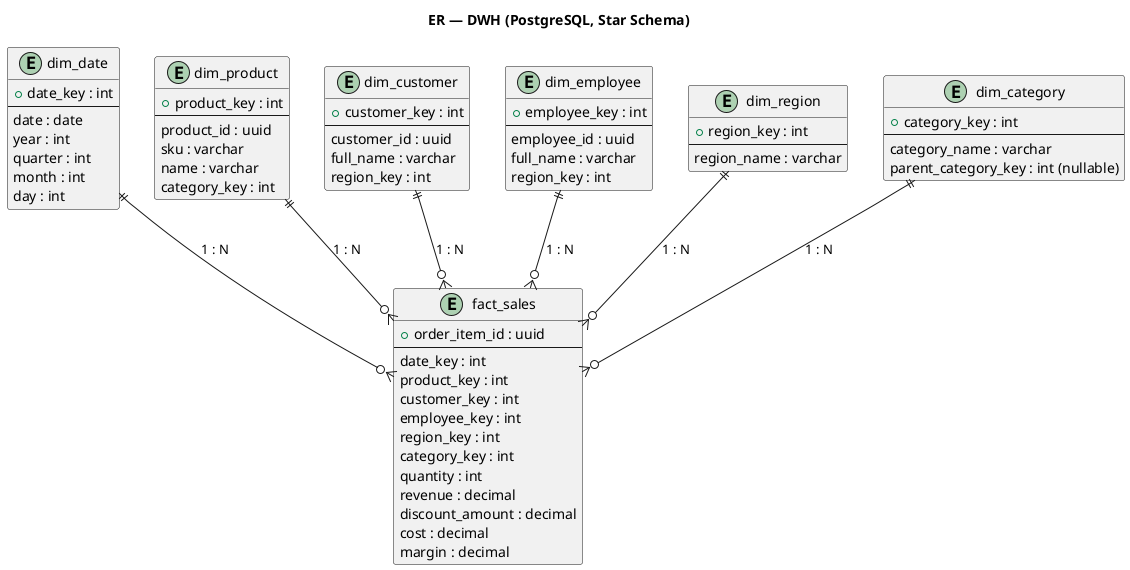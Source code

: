 @startuml DWH_ER
title ER — DWH (PostgreSQL, Star Schema)

entity "dim_date" as DDATE {
  + date_key : int
  --
  date : date
  year : int
  quarter : int
  month : int
  day : int
}

entity "dim_product" as DPROD {
  + product_key : int
  --
  product_id : uuid
  sku : varchar
  name : varchar
  category_key : int
}

entity "dim_customer" as DCUST {
  + customer_key : int
  --
  customer_id : uuid
  full_name : varchar
  region_key : int
}

entity "dim_employee" as DEMP {
  + employee_key : int
  --
  employee_id : uuid
  full_name : varchar
  region_key : int
}

entity "dim_region" as DREG {
  + region_key : int
  --
  region_name : varchar
}

entity "dim_category" as DCAT {
  + category_key : int
  --
  category_name : varchar
  parent_category_key : int (nullable)
}

entity "fact_sales" as FSALES {
  + order_item_id : uuid
  --
  date_key : int
  product_key : int
  customer_key : int
  employee_key : int
  region_key : int
  category_key : int
  quantity : int
  revenue : decimal
  discount_amount : decimal
  cost : decimal
  margin : decimal
}

DDATE ||--o{ FSALES : "1 : N"
DPROD ||--o{ FSALES : "1 : N"
DCUST ||--o{ FSALES : "1 : N"
DEMP  ||--o{ FSALES : "1 : N"
DREG  ||--o{ FSALES : "1 : N"
DCAT  ||--o{ FSALES : "1 : N"

@enduml

